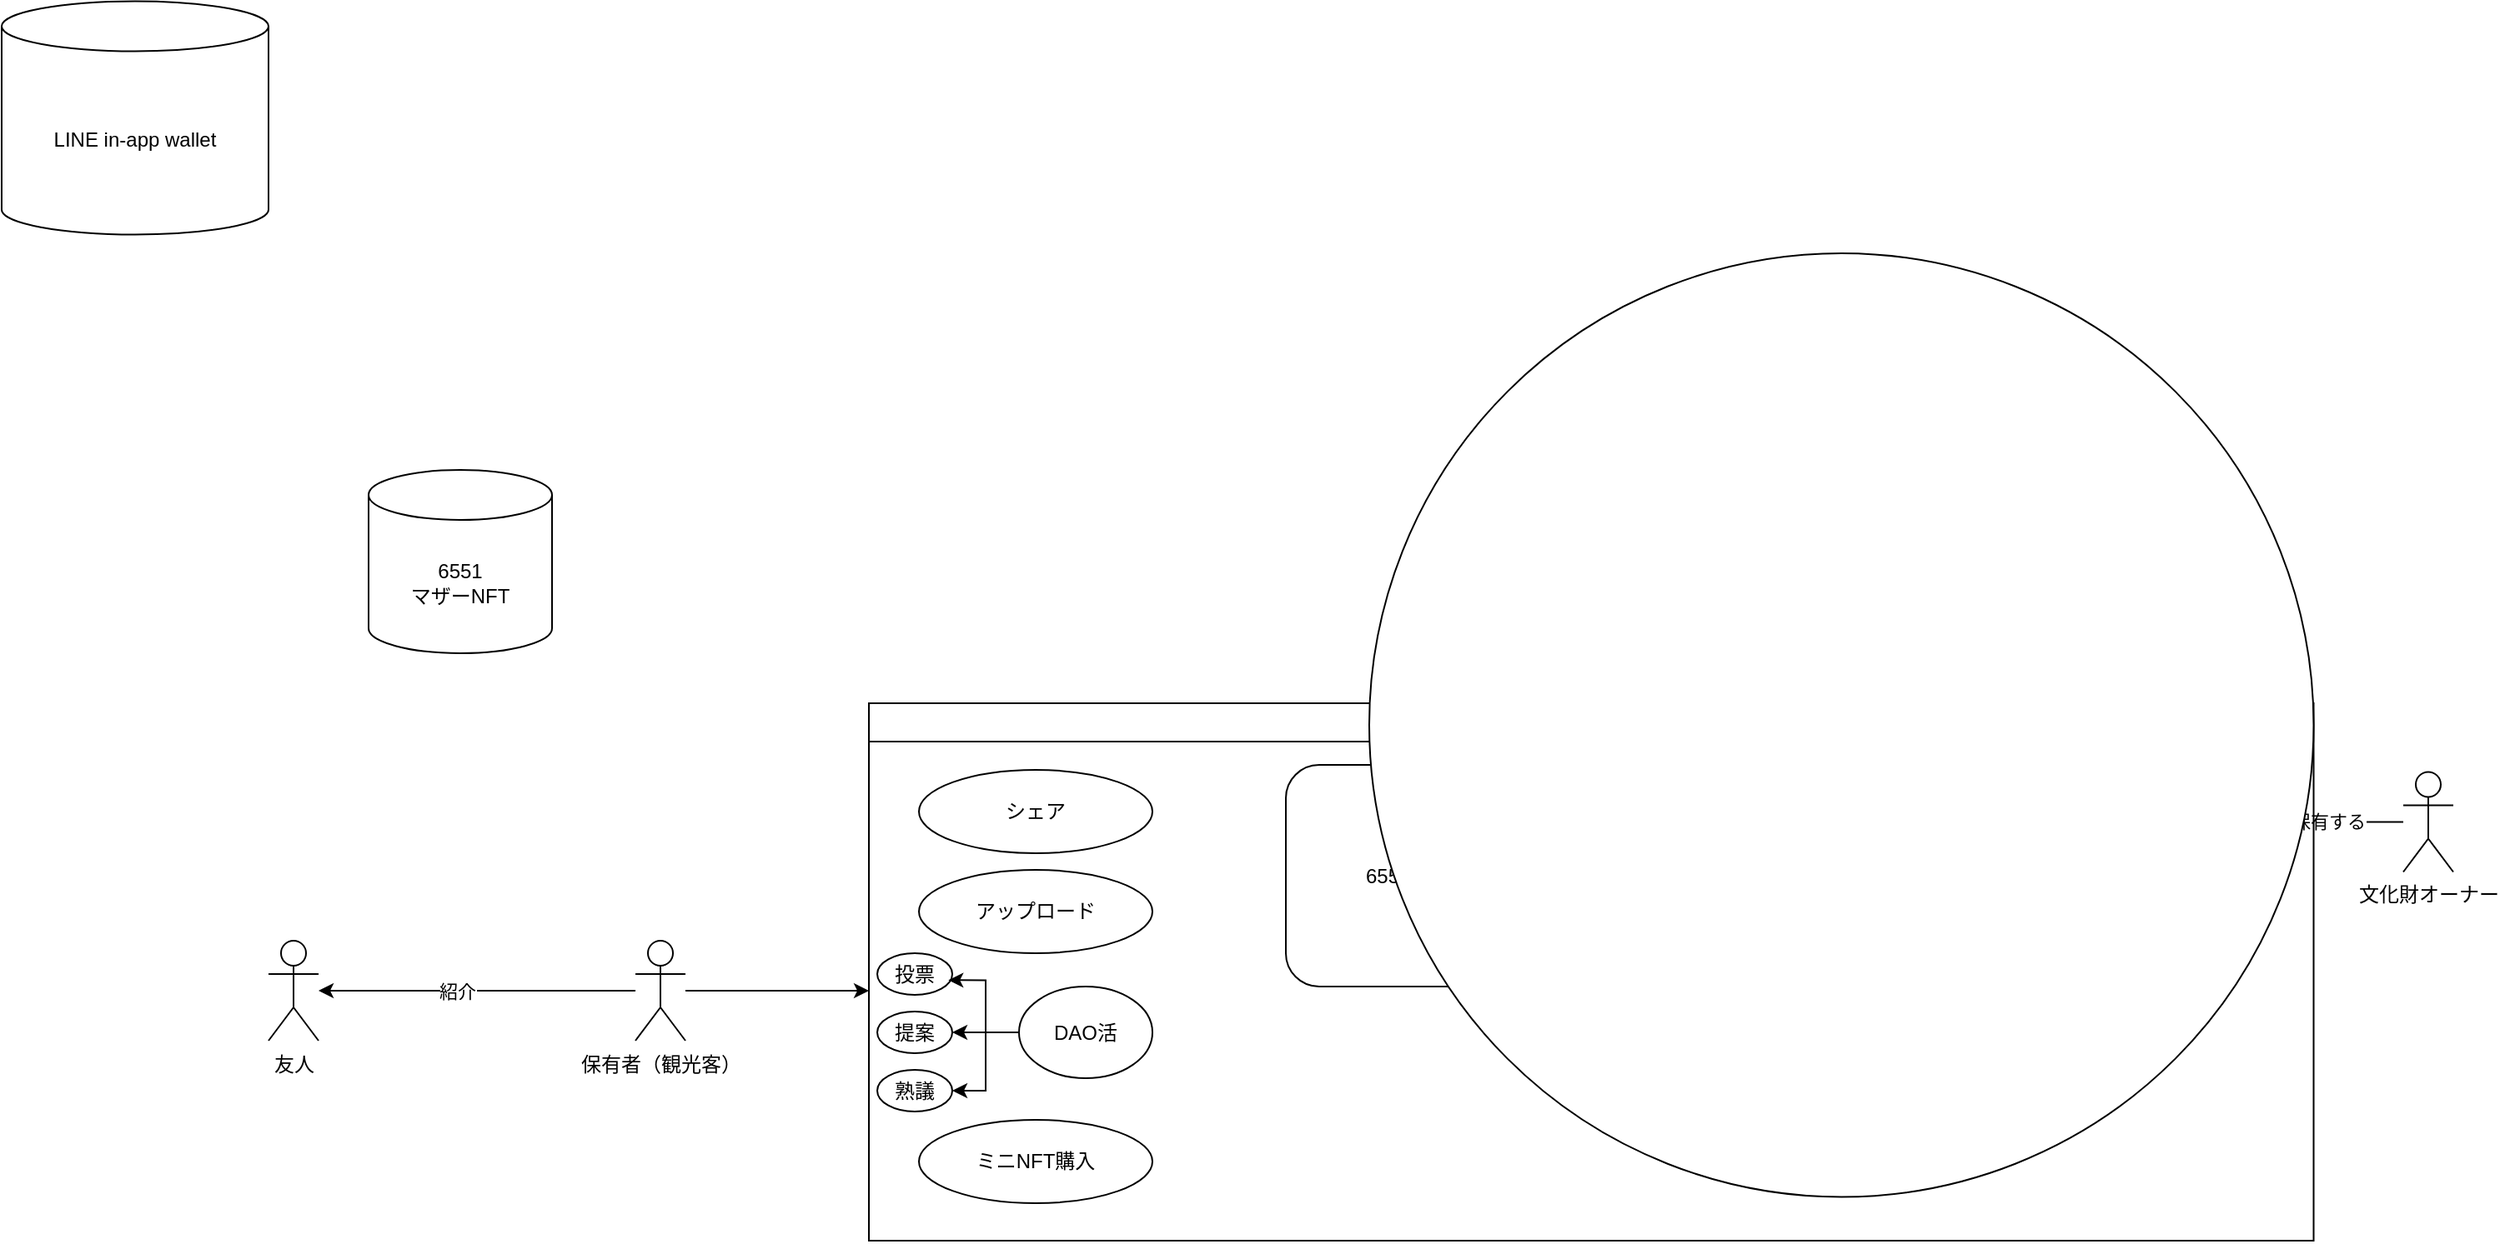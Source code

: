 <mxfile version="24.8.1">
  <diagram name="Page-1" id="2O6jsqNbBZic9I3Afdn2">
    <mxGraphModel dx="1931" dy="1190" grid="1" gridSize="10" guides="1" tooltips="1" connect="1" arrows="1" fold="1" page="1" pageScale="1" pageWidth="850" pageHeight="1100" math="0" shadow="0">
      <root>
        <mxCell id="0" />
        <mxCell id="1" parent="0" />
        <mxCell id="5Wm0wxmgE54PNJz_v4CA-40" style="edgeStyle=orthogonalEdgeStyle;rounded=0;orthogonalLoop=1;jettySize=auto;html=1;" edge="1" parent="1" source="5Wm0wxmgE54PNJz_v4CA-5" target="5Wm0wxmgE54PNJz_v4CA-39">
          <mxGeometry relative="1" as="geometry" />
        </mxCell>
        <mxCell id="5Wm0wxmgE54PNJz_v4CA-41" value="紐づく&lt;div&gt;投票権&lt;/div&gt;&lt;div&gt;DAOメンバーシップ保持&lt;/div&gt;" style="edgeLabel;html=1;align=center;verticalAlign=middle;resizable=0;points=[];" vertex="1" connectable="0" parent="5Wm0wxmgE54PNJz_v4CA-40">
          <mxGeometry x="0.149" y="1" relative="1" as="geometry">
            <mxPoint as="offset" />
          </mxGeometry>
        </mxCell>
        <mxCell id="5Wm0wxmgE54PNJz_v4CA-5" value="&lt;font style=&quot;font-size: 12px;&quot;&gt;6551&lt;/font&gt;&lt;div style=&quot;&quot;&gt;&lt;font style=&quot;font-size: 12px;&quot;&gt;マザーNFT&lt;/font&gt;&lt;/div&gt;" style="shape=cylinder3;whiteSpace=wrap;html=1;boundedLbl=1;backgroundOutline=1;size=15;" vertex="1" parent="1">
          <mxGeometry x="1230" y="620" width="160" height="162.5" as="geometry" />
        </mxCell>
        <mxCell id="5Wm0wxmgE54PNJz_v4CA-9" value="LINE in-app wallet" style="shape=cylinder3;whiteSpace=wrap;html=1;boundedLbl=1;backgroundOutline=1;size=15;" vertex="1" parent="1">
          <mxGeometry x="40" y="208.75" width="160" height="140" as="geometry" />
        </mxCell>
        <mxCell id="5Wm0wxmgE54PNJz_v4CA-19" value="保有する" style="edgeStyle=orthogonalEdgeStyle;rounded=0;orthogonalLoop=1;jettySize=auto;html=1;" edge="1" parent="1" source="5Wm0wxmgE54PNJz_v4CA-17" target="5Wm0wxmgE54PNJz_v4CA-5">
          <mxGeometry relative="1" as="geometry" />
        </mxCell>
        <mxCell id="5Wm0wxmgE54PNJz_v4CA-17" value="文化財オーナー" style="shape=umlActor;verticalLabelPosition=bottom;verticalAlign=top;html=1;outlineConnect=0;" vertex="1" parent="1">
          <mxGeometry x="1480" y="671.25" width="30" height="60" as="geometry" />
        </mxCell>
        <mxCell id="5Wm0wxmgE54PNJz_v4CA-27" style="edgeStyle=orthogonalEdgeStyle;rounded=0;orthogonalLoop=1;jettySize=auto;html=1;" edge="1" parent="1" source="5Wm0wxmgE54PNJz_v4CA-18" target="5Wm0wxmgE54PNJz_v4CA-22">
          <mxGeometry relative="1" as="geometry" />
        </mxCell>
        <mxCell id="5Wm0wxmgE54PNJz_v4CA-28" value="紹介" style="edgeLabel;html=1;align=center;verticalAlign=middle;resizable=0;points=[];" vertex="1" connectable="0" parent="5Wm0wxmgE54PNJz_v4CA-27">
          <mxGeometry x="0.13" relative="1" as="geometry">
            <mxPoint as="offset" />
          </mxGeometry>
        </mxCell>
        <mxCell id="5Wm0wxmgE54PNJz_v4CA-36" style="edgeStyle=orthogonalEdgeStyle;rounded=0;orthogonalLoop=1;jettySize=auto;html=1;" edge="1" parent="1" source="5Wm0wxmgE54PNJz_v4CA-18">
          <mxGeometry relative="1" as="geometry">
            <mxPoint x="560" y="802.5" as="targetPoint" />
          </mxGeometry>
        </mxCell>
        <mxCell id="5Wm0wxmgE54PNJz_v4CA-18" value="保有者（観光客）" style="shape=umlActor;verticalLabelPosition=bottom;verticalAlign=top;html=1;outlineConnect=0;" vertex="1" parent="1">
          <mxGeometry x="420" y="772.5" width="30" height="60" as="geometry" />
        </mxCell>
        <mxCell id="5Wm0wxmgE54PNJz_v4CA-22" value="友人" style="shape=umlActor;verticalLabelPosition=bottom;verticalAlign=top;html=1;outlineConnect=0;" vertex="1" parent="1">
          <mxGeometry x="200" y="772.5" width="30" height="60" as="geometry" />
        </mxCell>
        <mxCell id="5Wm0wxmgE54PNJz_v4CA-33" value="LINEフロントエンド" style="swimlane;whiteSpace=wrap;html=1;" vertex="1" parent="1">
          <mxGeometry x="560" y="630" width="866.25" height="322.5" as="geometry" />
        </mxCell>
        <mxCell id="5Wm0wxmgE54PNJz_v4CA-2" value="シェア" style="ellipse;whiteSpace=wrap;html=1;" vertex="1" parent="5Wm0wxmgE54PNJz_v4CA-33">
          <mxGeometry x="30" y="40" width="140" height="50" as="geometry" />
        </mxCell>
        <mxCell id="5Wm0wxmgE54PNJz_v4CA-6" value="アップロード" style="ellipse;whiteSpace=wrap;html=1;" vertex="1" parent="5Wm0wxmgE54PNJz_v4CA-33">
          <mxGeometry x="30" y="100" width="140" height="50" as="geometry" />
        </mxCell>
        <mxCell id="5Wm0wxmgE54PNJz_v4CA-8" value="ミニNFT購入" style="ellipse;whiteSpace=wrap;html=1;" vertex="1" parent="5Wm0wxmgE54PNJz_v4CA-33">
          <mxGeometry x="30" y="250" width="140" height="50" as="geometry" />
        </mxCell>
        <mxCell id="5Wm0wxmgE54PNJz_v4CA-7" value="DAO活" style="ellipse;whiteSpace=wrap;html=1;" vertex="1" parent="5Wm0wxmgE54PNJz_v4CA-33">
          <mxGeometry x="90" y="170" width="80" height="55" as="geometry" />
        </mxCell>
        <mxCell id="5Wm0wxmgE54PNJz_v4CA-10" value="投票" style="ellipse;whiteSpace=wrap;html=1;" vertex="1" parent="5Wm0wxmgE54PNJz_v4CA-33">
          <mxGeometry x="5" y="150" width="45" height="25" as="geometry" />
        </mxCell>
        <mxCell id="5Wm0wxmgE54PNJz_v4CA-13" value="提案" style="ellipse;whiteSpace=wrap;html=1;" vertex="1" parent="5Wm0wxmgE54PNJz_v4CA-33">
          <mxGeometry x="5" y="185" width="45" height="25" as="geometry" />
        </mxCell>
        <mxCell id="5Wm0wxmgE54PNJz_v4CA-15" value="熟議" style="ellipse;whiteSpace=wrap;html=1;" vertex="1" parent="5Wm0wxmgE54PNJz_v4CA-33">
          <mxGeometry x="5" y="220" width="45" height="25" as="geometry" />
        </mxCell>
        <mxCell id="5Wm0wxmgE54PNJz_v4CA-12" style="edgeStyle=orthogonalEdgeStyle;rounded=0;orthogonalLoop=1;jettySize=auto;html=1;entryX=0.947;entryY=0.647;entryDx=0;entryDy=0;entryPerimeter=0;" edge="1" parent="5Wm0wxmgE54PNJz_v4CA-33" source="5Wm0wxmgE54PNJz_v4CA-7" target="5Wm0wxmgE54PNJz_v4CA-10">
          <mxGeometry relative="1" as="geometry" />
        </mxCell>
        <mxCell id="5Wm0wxmgE54PNJz_v4CA-14" style="edgeStyle=orthogonalEdgeStyle;rounded=0;orthogonalLoop=1;jettySize=auto;html=1;" edge="1" parent="5Wm0wxmgE54PNJz_v4CA-33" source="5Wm0wxmgE54PNJz_v4CA-7" target="5Wm0wxmgE54PNJz_v4CA-13">
          <mxGeometry relative="1" as="geometry" />
        </mxCell>
        <mxCell id="5Wm0wxmgE54PNJz_v4CA-16" style="edgeStyle=orthogonalEdgeStyle;rounded=0;orthogonalLoop=1;jettySize=auto;html=1;" edge="1" parent="5Wm0wxmgE54PNJz_v4CA-33" source="5Wm0wxmgE54PNJz_v4CA-7" target="5Wm0wxmgE54PNJz_v4CA-15">
          <mxGeometry relative="1" as="geometry" />
        </mxCell>
        <mxCell id="5Wm0wxmgE54PNJz_v4CA-39" value="6551ミニNFT" style="rounded=1;whiteSpace=wrap;html=1;" vertex="1" parent="5Wm0wxmgE54PNJz_v4CA-33">
          <mxGeometry x="250" y="37" width="170" height="133" as="geometry" />
        </mxCell>
        <mxCell id="5Wm0wxmgE54PNJz_v4CA-42" value="" style="ellipse;whiteSpace=wrap;html=1;aspect=fixed;" vertex="1" parent="5Wm0wxmgE54PNJz_v4CA-33">
          <mxGeometry x="300" y="-270" width="566.25" height="566.25" as="geometry" />
        </mxCell>
        <mxCell id="5Wm0wxmgE54PNJz_v4CA-38" value="&lt;font style=&quot;font-size: 12px;&quot;&gt;6551&lt;/font&gt;&lt;div style=&quot;&quot;&gt;&lt;font style=&quot;font-size: 12px;&quot;&gt;マザーNFT&lt;/font&gt;&lt;/div&gt;" style="shape=cylinder3;whiteSpace=wrap;html=1;boundedLbl=1;backgroundOutline=1;size=15;" vertex="1" parent="1">
          <mxGeometry x="260" y="490" width="110" height="110" as="geometry" />
        </mxCell>
      </root>
    </mxGraphModel>
  </diagram>
</mxfile>
